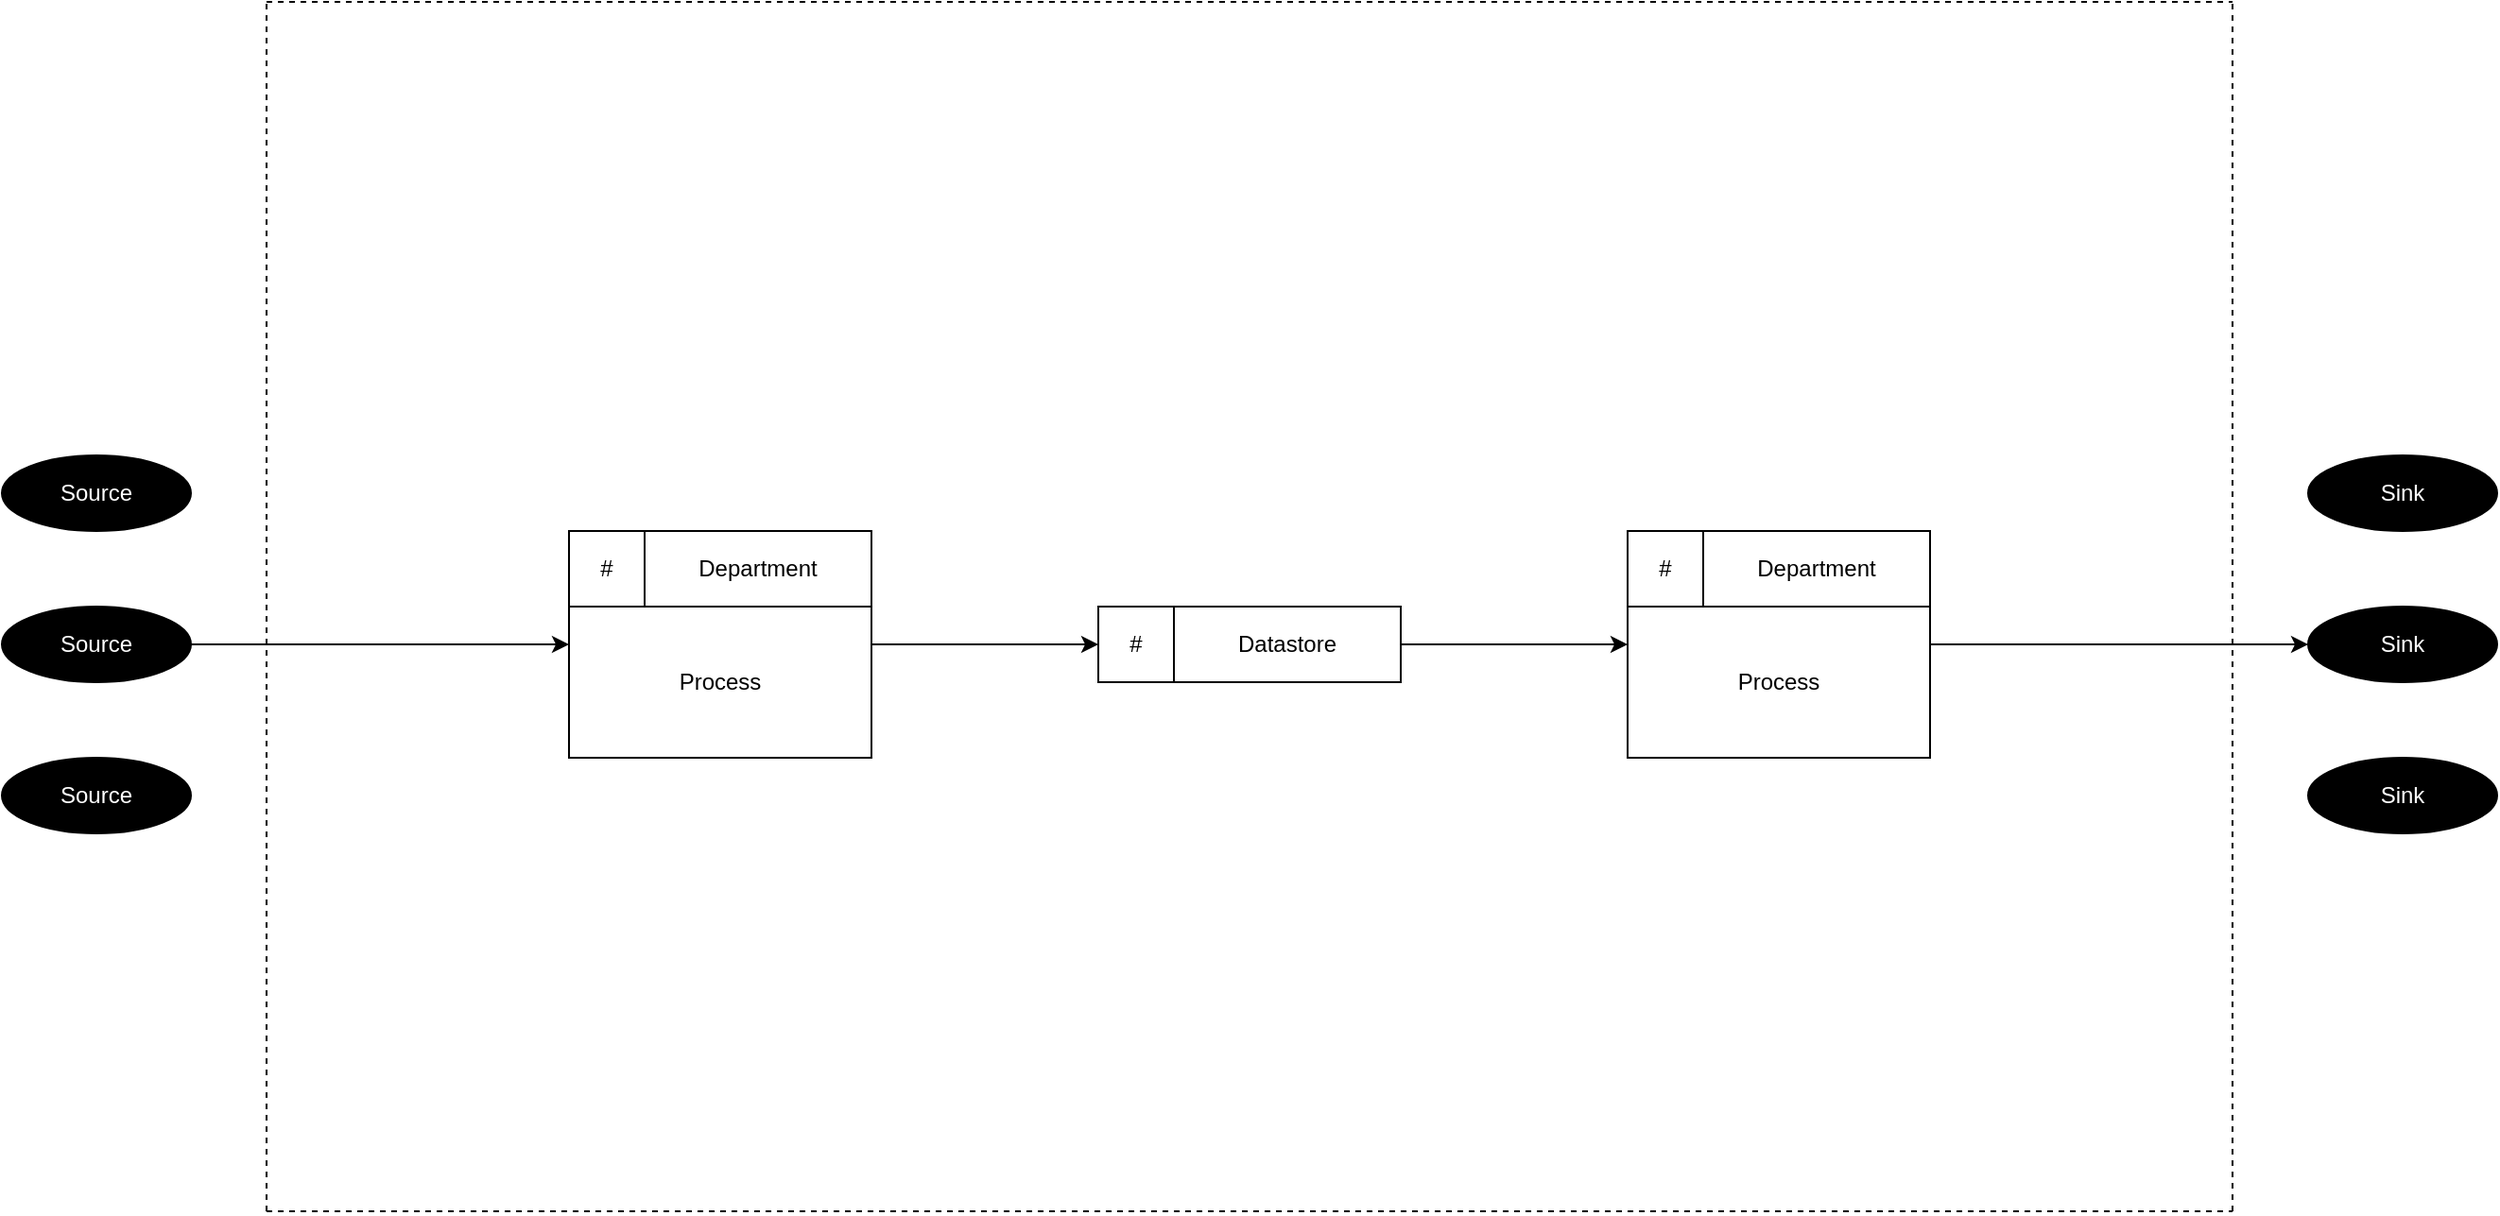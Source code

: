 <mxfile version="20.5.3" type="device"><diagram name="Page-1" id="e56a1550-8fbb-45ad-956c-1786394a9013"><mxGraphModel dx="2522" dy="747" grid="1" gridSize="10" guides="1" tooltips="1" connect="1" arrows="1" fold="1" page="1" pageScale="1" pageWidth="1100" pageHeight="850" background="none" math="0" shadow="0"><root><mxCell id="0"/><mxCell id="1" parent="0"/><mxCell id="fdNhsqvv7nQJn6WlbKYp-16" value="Source" style="ellipse;whiteSpace=wrap;html=1;align=center;fillColor=#000000;fontColor=#FFFFFF;" vertex="1" parent="1"><mxGeometry x="-100" y="280" width="100" height="40" as="geometry"/></mxCell><mxCell id="fdNhsqvv7nQJn6WlbKYp-21" value="" style="endArrow=none;dashed=1;html=1;rounded=0;" edge="1" parent="1"><mxGeometry width="50" height="50" relative="1" as="geometry"><mxPoint x="40" y="40" as="sourcePoint"/><mxPoint x="1080" y="40" as="targetPoint"/></mxGeometry></mxCell><mxCell id="fdNhsqvv7nQJn6WlbKYp-22" value="" style="endArrow=none;dashed=1;html=1;rounded=0;" edge="1" parent="1"><mxGeometry width="50" height="50" relative="1" as="geometry"><mxPoint x="40" y="680" as="sourcePoint"/><mxPoint x="40" y="40" as="targetPoint"/></mxGeometry></mxCell><mxCell id="fdNhsqvv7nQJn6WlbKYp-23" value="" style="endArrow=none;dashed=1;html=1;rounded=0;" edge="1" parent="1"><mxGeometry width="50" height="50" relative="1" as="geometry"><mxPoint x="40" y="680" as="sourcePoint"/><mxPoint x="1080" y="680" as="targetPoint"/></mxGeometry></mxCell><mxCell id="fdNhsqvv7nQJn6WlbKYp-24" value="" style="endArrow=none;dashed=1;html=1;rounded=0;" edge="1" parent="1"><mxGeometry width="50" height="50" relative="1" as="geometry"><mxPoint x="1080" y="680" as="sourcePoint"/><mxPoint x="1080" y="40" as="targetPoint"/></mxGeometry></mxCell><mxCell id="fdNhsqvv7nQJn6WlbKYp-47" style="edgeStyle=orthogonalEdgeStyle;rounded=0;orthogonalLoop=1;jettySize=auto;html=1;exitX=1;exitY=0.25;exitDx=0;exitDy=0;entryX=0;entryY=0.5;entryDx=0;entryDy=0;fontColor=#000000;" edge="1" parent="1" source="fdNhsqvv7nQJn6WlbKYp-27" target="fdNhsqvv7nQJn6WlbKYp-32"><mxGeometry relative="1" as="geometry"/></mxCell><mxCell id="fdNhsqvv7nQJn6WlbKYp-27" value="Process" style="rounded=0;whiteSpace=wrap;html=1;fontColor=#000000;fillColor=none;" vertex="1" parent="1"><mxGeometry x="200" y="360" width="160" height="80" as="geometry"/></mxCell><mxCell id="fdNhsqvv7nQJn6WlbKYp-29" value="#" style="rounded=0;whiteSpace=wrap;html=1;fontColor=#000000;fillColor=none;" vertex="1" parent="1"><mxGeometry x="200" y="320" width="40" height="40" as="geometry"/></mxCell><mxCell id="fdNhsqvv7nQJn6WlbKYp-30" value="Department" style="rounded=0;whiteSpace=wrap;html=1;fontColor=#000000;fillColor=none;" vertex="1" parent="1"><mxGeometry x="240" y="320" width="120" height="40" as="geometry"/></mxCell><mxCell id="fdNhsqvv7nQJn6WlbKYp-48" style="edgeStyle=orthogonalEdgeStyle;rounded=0;orthogonalLoop=1;jettySize=auto;html=1;entryX=0;entryY=0.25;entryDx=0;entryDy=0;fontColor=#000000;" edge="1" parent="1" source="fdNhsqvv7nQJn6WlbKYp-31" target="fdNhsqvv7nQJn6WlbKYp-41"><mxGeometry relative="1" as="geometry"/></mxCell><mxCell id="fdNhsqvv7nQJn6WlbKYp-31" value="Datastore" style="rounded=0;whiteSpace=wrap;html=1;fontColor=#000000;fillColor=none;" vertex="1" parent="1"><mxGeometry x="520" y="360" width="120" height="40" as="geometry"/></mxCell><mxCell id="fdNhsqvv7nQJn6WlbKYp-32" value="#" style="rounded=0;whiteSpace=wrap;html=1;fontColor=#000000;fillColor=none;" vertex="1" parent="1"><mxGeometry x="480" y="360" width="40" height="40" as="geometry"/></mxCell><mxCell id="fdNhsqvv7nQJn6WlbKYp-36" value="Source" style="ellipse;whiteSpace=wrap;html=1;align=center;fillColor=#000000;fontColor=#FFFFFF;" vertex="1" parent="1"><mxGeometry x="-100" y="440" width="100" height="40" as="geometry"/></mxCell><mxCell id="fdNhsqvv7nQJn6WlbKYp-46" style="edgeStyle=orthogonalEdgeStyle;rounded=0;orthogonalLoop=1;jettySize=auto;html=1;entryX=0;entryY=0.25;entryDx=0;entryDy=0;fontColor=#000000;" edge="1" parent="1" source="fdNhsqvv7nQJn6WlbKYp-37" target="fdNhsqvv7nQJn6WlbKYp-27"><mxGeometry relative="1" as="geometry"/></mxCell><mxCell id="fdNhsqvv7nQJn6WlbKYp-37" value="Source" style="ellipse;whiteSpace=wrap;html=1;align=center;fillColor=#000000;fontColor=#FFFFFF;" vertex="1" parent="1"><mxGeometry x="-100" y="360" width="100" height="40" as="geometry"/></mxCell><mxCell id="fdNhsqvv7nQJn6WlbKYp-38" value="Sink" style="ellipse;whiteSpace=wrap;html=1;align=center;fillColor=#000000;fontColor=#FFFFFF;" vertex="1" parent="1"><mxGeometry x="1120" y="280" width="100" height="40" as="geometry"/></mxCell><mxCell id="fdNhsqvv7nQJn6WlbKYp-39" value="Sink" style="ellipse;whiteSpace=wrap;html=1;align=center;fillColor=#000000;fontColor=#FFFFFF;" vertex="1" parent="1"><mxGeometry x="1120" y="440" width="100" height="40" as="geometry"/></mxCell><mxCell id="fdNhsqvv7nQJn6WlbKYp-40" value="Sink" style="ellipse;whiteSpace=wrap;html=1;align=center;fillColor=#000000;fontColor=#FFFFFF;" vertex="1" parent="1"><mxGeometry x="1120" y="360" width="100" height="40" as="geometry"/></mxCell><mxCell id="fdNhsqvv7nQJn6WlbKYp-49" style="edgeStyle=orthogonalEdgeStyle;rounded=0;orthogonalLoop=1;jettySize=auto;html=1;exitX=1;exitY=0.25;exitDx=0;exitDy=0;entryX=0;entryY=0.5;entryDx=0;entryDy=0;fontColor=#000000;" edge="1" parent="1" source="fdNhsqvv7nQJn6WlbKYp-41" target="fdNhsqvv7nQJn6WlbKYp-40"><mxGeometry relative="1" as="geometry"/></mxCell><mxCell id="fdNhsqvv7nQJn6WlbKYp-41" value="Process" style="rounded=0;whiteSpace=wrap;html=1;fontColor=#000000;fillColor=none;" vertex="1" parent="1"><mxGeometry x="760" y="360" width="160" height="80" as="geometry"/></mxCell><mxCell id="fdNhsqvv7nQJn6WlbKYp-42" value="#" style="rounded=0;whiteSpace=wrap;html=1;fontColor=#000000;fillColor=none;" vertex="1" parent="1"><mxGeometry x="760" y="320" width="40" height="40" as="geometry"/></mxCell><mxCell id="fdNhsqvv7nQJn6WlbKYp-43" value="Department" style="rounded=0;whiteSpace=wrap;html=1;fontColor=#000000;fillColor=none;" vertex="1" parent="1"><mxGeometry x="800" y="320" width="120" height="40" as="geometry"/></mxCell></root></mxGraphModel></diagram></mxfile>